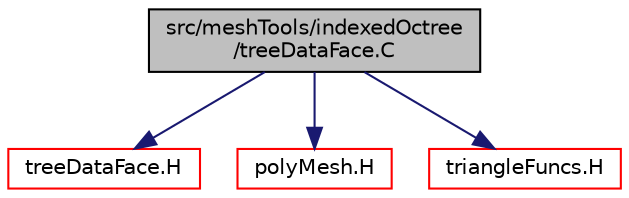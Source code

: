 digraph "src/meshTools/indexedOctree/treeDataFace.C"
{
  bgcolor="transparent";
  edge [fontname="Helvetica",fontsize="10",labelfontname="Helvetica",labelfontsize="10"];
  node [fontname="Helvetica",fontsize="10",shape=record];
  Node0 [label="src/meshTools/indexedOctree\l/treeDataFace.C",height=0.2,width=0.4,color="black", fillcolor="grey75", style="filled", fontcolor="black"];
  Node0 -> Node1 [color="midnightblue",fontsize="10",style="solid",fontname="Helvetica"];
  Node1 [label="treeDataFace.H",height=0.2,width=0.4,color="red",URL="$a08243.html"];
  Node0 -> Node196 [color="midnightblue",fontsize="10",style="solid",fontname="Helvetica"];
  Node196 [label="polyMesh.H",height=0.2,width=0.4,color="red",URL="$a12398.html"];
  Node0 -> Node245 [color="midnightblue",fontsize="10",style="solid",fontname="Helvetica"];
  Node245 [label="triangleFuncs.H",height=0.2,width=0.4,color="red",URL="$a08924.html"];
}
